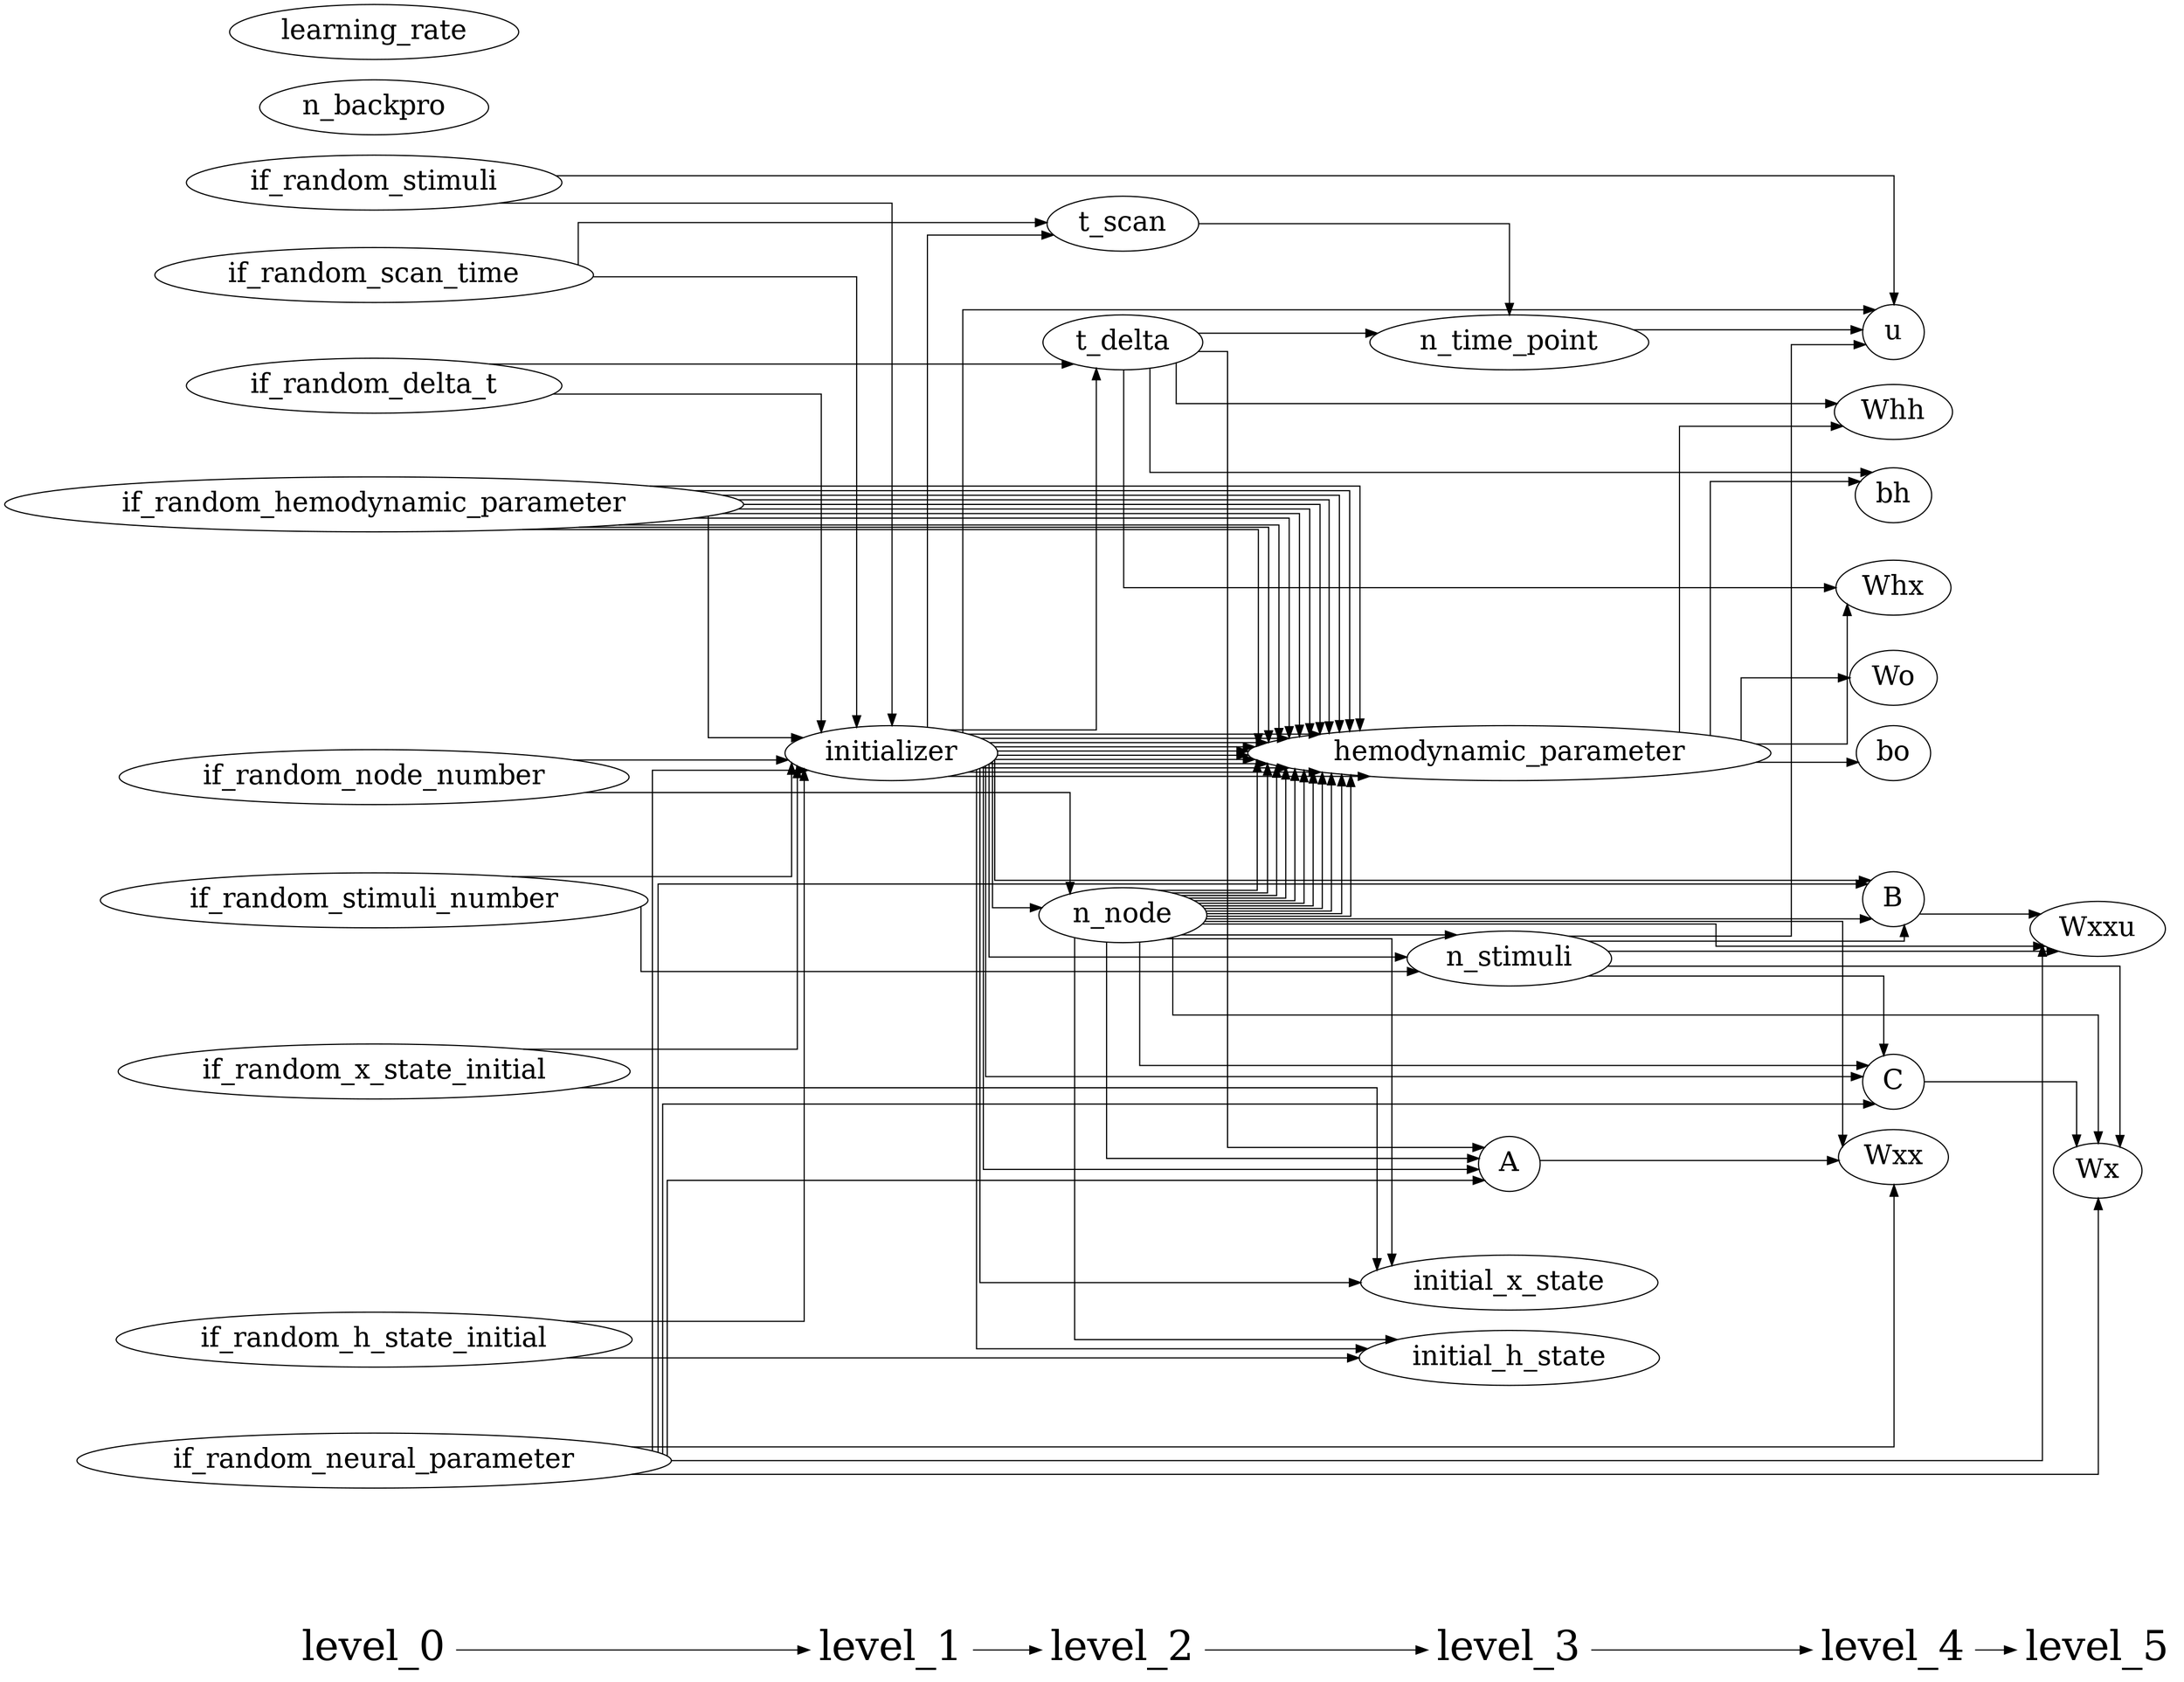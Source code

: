 digraph G {
          splines=ortho;
          rankdir = "LR";
          node[fontsize=24];
          {
          node [shape=plaintext fontsize=36];
          level_0 -> 
          level_1 -> 
          level_2 -> 
          level_3 -> 
          level_4 -> 
          level_5
          }
          {rank = same;
          n_time_point;
          n_stimuli;
          A;
          hemodynamic_parameter;
          initial_x_state;
          initial_h_state;
          }
          {rank = same;
          initializer;
          }
          {rank = same;
          if_random_neural_parameter;
          if_random_hemodynamic_parameter;
          if_random_x_state_initial;
          if_random_h_state_initial;
          if_random_stimuli;
          if_random_node_number;
          if_random_stimuli_number;
          if_random_delta_t;
          if_random_scan_time;
          n_backpro;
          learning_rate;
          }
          {rank = same;
          n_node;
          t_delta;
          t_scan;
          }
          {rank = same;
          u;
          B;
          C;
          Wxx;
          Whx;
          Whh;
          bh;
          Wo;
          bo;
          }
          {rank = same;
          Wxxu;
          Wx;
          }
          if_random_scan_time;
          if_random_neural_parameter -> Wx;
          n_node -> Wx;
          n_stimuli -> Wx;
          C -> Wx;
          n_node -> hemodynamic_parameter;
          if_random_hemodynamic_parameter -> hemodynamic_parameter;
          initializer -> hemodynamic_parameter;
          if_random_stimuli;
          hemodynamic_parameter -> Wo;
          if_random_neural_parameter -> B;
          n_node -> B;
          n_stimuli -> B;
          initializer -> B;
          if_random_h_state_initial;
          if_random_stimuli_number -> n_stimuli;
          n_node -> n_stimuli;
          initializer -> n_stimuli;
          n_node -> initial_h_state;
          if_random_h_state_initial -> initial_h_state;
          initializer -> initial_h_state;
          n_node -> hemodynamic_parameter;
          if_random_hemodynamic_parameter -> hemodynamic_parameter;
          initializer -> hemodynamic_parameter;
          if_random_neural_parameter -> Wxx;
          n_node -> Wxx;
          A -> Wxx;
          n_backpro;
          if_random_delta_t -> t_delta;
          initializer -> t_delta;
          if_random_hemodynamic_parameter;
          t_scan -> n_time_point;
          t_delta -> n_time_point;
          if_random_scan_time -> t_scan;
          initializer -> t_scan;
          n_node -> hemodynamic_parameter;
          if_random_hemodynamic_parameter -> hemodynamic_parameter;
          initializer -> hemodynamic_parameter;
          if_random_neural_parameter -> initializer;
          if_random_hemodynamic_parameter -> initializer;
          if_random_x_state_initial -> initializer;
          if_random_h_state_initial -> initializer;
          if_random_stimuli -> initializer;
          if_random_node_number -> initializer;
          if_random_stimuli_number -> initializer;
          if_random_delta_t -> initializer;
          if_random_scan_time -> initializer;
          n_node -> hemodynamic_parameter;
          if_random_hemodynamic_parameter -> hemodynamic_parameter;
          initializer -> hemodynamic_parameter;
          n_node -> hemodynamic_parameter;
          if_random_hemodynamic_parameter -> hemodynamic_parameter;
          initializer -> hemodynamic_parameter;
          hemodynamic_parameter -> Whh;
          t_delta -> Whh;
          n_node -> hemodynamic_parameter;
          if_random_hemodynamic_parameter -> hemodynamic_parameter;
          initializer -> hemodynamic_parameter;
          hemodynamic_parameter -> bh;
          t_delta -> bh;
          if_random_neural_parameter;
          if_random_x_state_initial;
          n_node -> hemodynamic_parameter;
          if_random_hemodynamic_parameter -> hemodynamic_parameter;
          initializer -> hemodynamic_parameter;
          if_random_stimuli_number;
          n_node -> hemodynamic_parameter;
          if_random_hemodynamic_parameter -> hemodynamic_parameter;
          initializer -> hemodynamic_parameter;
          if_random_node_number -> n_node;
          initializer -> n_node;
          n_node -> hemodynamic_parameter;
          if_random_hemodynamic_parameter -> hemodynamic_parameter;
          initializer -> hemodynamic_parameter;
          t_delta -> A;
          if_random_neural_parameter -> A;
          n_node -> A;
          initializer -> A;
          n_node -> hemodynamic_parameter;
          if_random_hemodynamic_parameter -> hemodynamic_parameter;
          initializer -> hemodynamic_parameter;
          if_random_neural_parameter -> C;
          n_node -> C;
          n_stimuli -> C;
          initializer -> C;
          if_random_neural_parameter -> Wxxu;
          n_node -> Wxxu;
          n_stimuli -> Wxxu;
          B -> Wxxu;
          learning_rate;
          if_random_stimuli -> u;
          n_stimuli -> u;
          n_time_point -> u;
          initializer -> u;
          if_random_delta_t;
          n_node -> hemodynamic_parameter;
          if_random_hemodynamic_parameter -> hemodynamic_parameter;
          initializer -> hemodynamic_parameter;
          n_node -> initial_x_state;
          if_random_x_state_initial -> initial_x_state;
          initializer -> initial_x_state;
          hemodynamic_parameter -> bo;
          hemodynamic_parameter -> Whx;
          t_delta -> Whx;
          if_random_node_number;
}